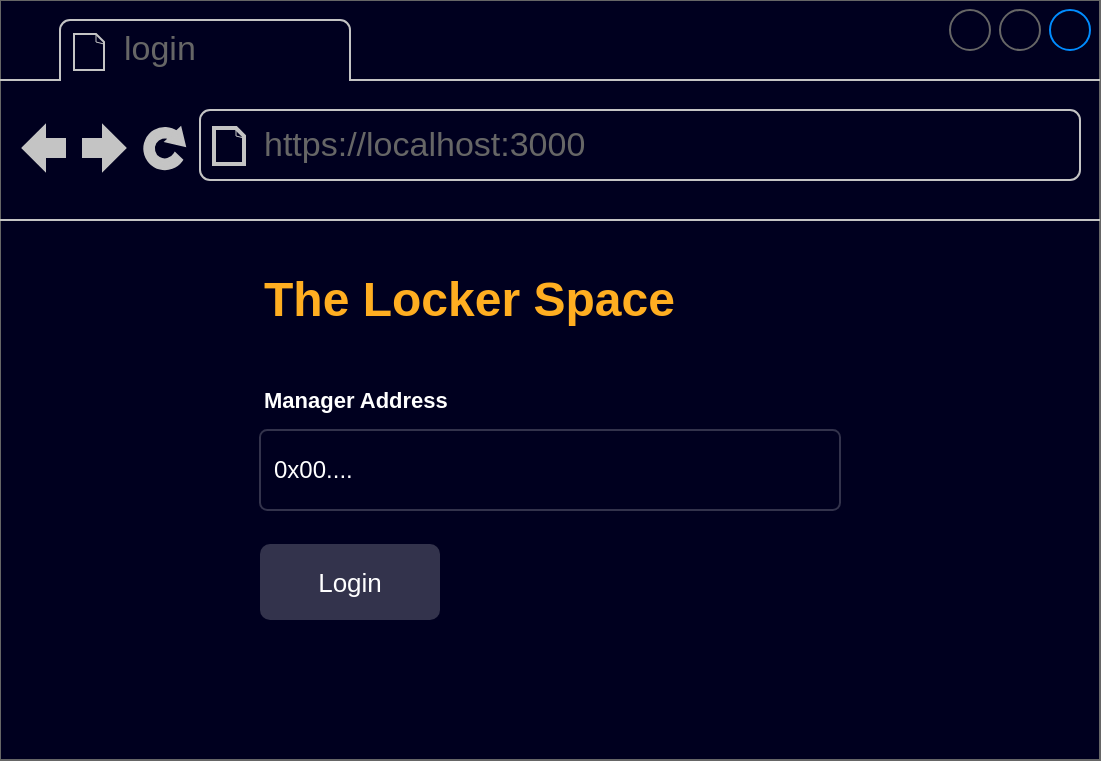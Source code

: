 <mxfile version="22.1.16" type="device" pages="5">
  <diagram name="index.js" id="hxZLNedr09EQV7U13n4c">
    <mxGraphModel dx="794" dy="477" grid="1" gridSize="10" guides="1" tooltips="1" connect="1" arrows="1" fold="1" page="1" pageScale="1" pageWidth="850" pageHeight="1100" math="0" shadow="0">
      <root>
        <mxCell id="0" />
        <mxCell id="1" parent="0" />
        <mxCell id="mJ1AcZ7n1f8XF6Vsi7XW-4" value="" style="strokeWidth=1;shadow=0;dashed=0;align=center;html=1;shape=mxgraph.mockup.containers.browserWindow;rSize=0;strokeColor=none;strokeColor2=#008cff;strokeColor3=#c4c4c4;mainText=,;recursiveResize=0;fillColor=#00001F;" parent="1" vertex="1">
          <mxGeometry x="150" y="170" width="550" height="380" as="geometry" />
        </mxCell>
        <mxCell id="mJ1AcZ7n1f8XF6Vsi7XW-5" value="login" style="strokeWidth=1;shadow=0;dashed=0;align=center;html=1;shape=mxgraph.mockup.containers.anchor;fontSize=17;fontColor=#666666;align=left;whiteSpace=wrap;" parent="mJ1AcZ7n1f8XF6Vsi7XW-4" vertex="1">
          <mxGeometry x="60" y="12" width="110" height="26" as="geometry" />
        </mxCell>
        <mxCell id="mJ1AcZ7n1f8XF6Vsi7XW-6" value="https://localhost:3000" style="strokeWidth=1;shadow=0;dashed=0;align=center;html=1;shape=mxgraph.mockup.containers.anchor;rSize=0;fontSize=17;fontColor=#666666;align=left;" parent="mJ1AcZ7n1f8XF6Vsi7XW-4" vertex="1">
          <mxGeometry x="130" y="60" width="250" height="26" as="geometry" />
        </mxCell>
        <mxCell id="mJ1AcZ7n1f8XF6Vsi7XW-7" value="Manager Address" style="fillColor=none;strokeColor=none;html=1;fontSize=11;fontStyle=0;align=left;fontColor=#FFFFFF;fontStyle=1;fontSize=11" parent="mJ1AcZ7n1f8XF6Vsi7XW-4" vertex="1">
          <mxGeometry x="130" y="190" width="290" height="20" as="geometry" />
        </mxCell>
        <mxCell id="mJ1AcZ7n1f8XF6Vsi7XW-8" value="0x00...." style="rounded=1;arcSize=9;align=left;spacingLeft=5;strokeColor=#FFFFFF;html=1;strokeWidth=1;fontSize=12;fillColor=none;fontColor=#FFFFFF;opacity=20;" parent="mJ1AcZ7n1f8XF6Vsi7XW-4" vertex="1">
          <mxGeometry x="130" y="215" width="290" height="40" as="geometry" />
        </mxCell>
        <mxCell id="mJ1AcZ7n1f8XF6Vsi7XW-9" value="Login" style="html=1;shadow=0;dashed=0;shape=mxgraph.bootstrap.rrect;rSize=5;strokeColor=none;strokeWidth=1;fillColor=#FFFFFF;fontColor=#FFFFFF;whiteSpace=wrap;align=center;verticalAlign=middle;spacingLeft=0;fontStyle=0;fontSize=13;spacing=5;opacity=20;" parent="mJ1AcZ7n1f8XF6Vsi7XW-4" vertex="1">
          <mxGeometry x="130" y="272" width="90" height="38" as="geometry" />
        </mxCell>
        <mxCell id="KTFnL79tJXavO5tvNWph-1" value="The Locker Space" style="text;strokeColor=none;fillColor=none;html=1;fontSize=24;fontStyle=1;verticalAlign=middle;align=left;fontColor=#FFAE21;" parent="mJ1AcZ7n1f8XF6Vsi7XW-4" vertex="1">
          <mxGeometry x="130" y="130" width="290" height="40" as="geometry" />
        </mxCell>
      </root>
    </mxGraphModel>
  </diagram>
  <diagram id="tywdjPm-KutOToyoWnzY" name="space">
    <mxGraphModel dx="794" dy="477" grid="1" gridSize="10" guides="1" tooltips="1" connect="1" arrows="1" fold="1" page="1" pageScale="1" pageWidth="850" pageHeight="1100" math="0" shadow="0">
      <root>
        <mxCell id="0" />
        <mxCell id="1" parent="0" />
        <mxCell id="TI6mC_XLl7isRokq6c59-1" value="" style="strokeWidth=1;shadow=0;dashed=0;align=center;html=1;shape=mxgraph.mockup.containers.browserWindow;rSize=0;strokeColor=none;strokeColor2=#008cff;strokeColor3=#c4c4c4;mainText=,;recursiveResize=0;fillColor=#00001F;movable=1;resizable=1;rotatable=1;deletable=1;editable=1;locked=0;connectable=1;" parent="1" vertex="1">
          <mxGeometry x="93" y="30" width="880" height="500" as="geometry" />
        </mxCell>
        <mxCell id="TI6mC_XLl7isRokq6c59-2" value="Tokens" style="strokeWidth=1;shadow=0;dashed=0;align=center;html=1;shape=mxgraph.mockup.containers.anchor;fontSize=17;fontColor=#666666;align=left;whiteSpace=wrap;" parent="TI6mC_XLl7isRokq6c59-1" vertex="1">
          <mxGeometry x="60" y="12" width="110" height="26" as="geometry" />
        </mxCell>
        <mxCell id="TI6mC_XLl7isRokq6c59-3" value="https://localhost:3000/0x5cBEF4Ea9526F1992061234&lt;font style=&quot;font-size: 16px;&quot;&gt;85121ACcE0AA93091/&lt;/font&gt;tokens" style="strokeWidth=1;shadow=0;dashed=0;align=center;html=1;shape=mxgraph.mockup.containers.anchor;rSize=0;fontSize=17;fontColor=#666666;align=left;" parent="TI6mC_XLl7isRokq6c59-1" vertex="1">
          <mxGeometry x="130" y="60" width="680" height="26" as="geometry" />
        </mxCell>
        <mxCell id="TI6mC_XLl7isRokq6c59-14" value="Locker Space" style="image;html=1;image=img/lib/atlassian/Stride_Logo.svg;fontColor=#FFFFFF;imageBackground=none;" parent="TI6mC_XLl7isRokq6c59-1" vertex="1">
          <mxGeometry x="38" y="125" width="48.42" height="40" as="geometry" />
        </mxCell>
        <mxCell id="TI6mC_XLl7isRokq6c59-17" value="+" style="text;html=1;strokeColor=none;fillColor=#FFFFFF;align=center;verticalAlign=middle;whiteSpace=wrap;rounded=1;gradientColor=none;opacity=20;arcSize=28;glass=0;" parent="TI6mC_XLl7isRokq6c59-1" vertex="1">
          <mxGeometry x="822" y="140" width="36" height="40.63" as="geometry" />
        </mxCell>
        <mxCell id="TI6mC_XLl7isRokq6c59-16" value="Locked Tokens" style="text;html=1;strokeColor=none;fillColor=#FFFFFF;align=center;verticalAlign=middle;whiteSpace=wrap;rounded=1;gradientColor=none;opacity=20;arcSize=50;" parent="TI6mC_XLl7isRokq6c59-1" vertex="1">
          <mxGeometry x="706" y="140" width="110" height="40.63" as="geometry" />
        </mxCell>
        <mxCell id="TI6mC_XLl7isRokq6c59-20" value="" style="html=1;shadow=0;dashed=0;shape=mxgraph.bootstrap.rrect;rSize=5;strokeColor=default;html=1;whiteSpace=wrap;fillColor=none;fontColor=#FFFFFF;verticalAlign=middle;align=left;spacing=20;spacingBottom=0;fontSize=14;opacity=20;" parent="TI6mC_XLl7isRokq6c59-1" vertex="1">
          <mxGeometry x="23" y="220" width="270" height="170" as="geometry" />
        </mxCell>
        <mxCell id="TI6mC_XLl7isRokq6c59-21" value="Escrow" style="html=1;shadow=0;dashed=0;shape=mxgraph.bootstrap.topButton;rSize=5;perimeter=none;whiteSpace=wrap;fillColor=none;strokeColor=none;fontColor=#FFFFFF;resizeWidth=1;fontSize=20;align=left;spacing=20;fontStyle=1" parent="TI6mC_XLl7isRokq6c59-20" vertex="1">
          <mxGeometry width="270" height="30" relative="1" as="geometry">
            <mxPoint y="8" as="offset" />
          </mxGeometry>
        </mxCell>
        <mxCell id="TI6mC_XLl7isRokq6c59-22" value="" style="ellipse;whiteSpace=wrap;html=1;aspect=fixed;fillColor=#a20025;fontColor=#ffffff;strokeColor=#6F0000;" parent="TI6mC_XLl7isRokq6c59-20" vertex="1">
          <mxGeometry x="225" y="11.611" width="21.722" height="21.722" as="geometry" />
        </mxCell>
        <mxCell id="TI6mC_XLl7isRokq6c59-23" value="View Details" style="fillColor=none;strokeColor=none;html=1;fontColor=#FFAE21;align=left;verticalAlign=middle;fontStyle=0;fontSize=12" parent="TI6mC_XLl7isRokq6c59-20" vertex="1">
          <mxGeometry x="20" y="120.389" width="210" height="37.778" as="geometry" />
        </mxCell>
        <mxCell id="TI6mC_XLl7isRokq6c59-24" value="2000 USDT" style="html=1;shadow=0;dashed=0;shape=mxgraph.bootstrap.topButton;rSize=5;perimeter=none;whiteSpace=wrap;fillColor=none;strokeColor=none;fontColor=#FFAE21;resizeWidth=1;fontSize=14;align=left;spacing=20;" parent="TI6mC_XLl7isRokq6c59-20" vertex="1">
          <mxGeometry y="42" width="270" height="28.333" as="geometry" />
        </mxCell>
        <mxCell id="TI6mC_XLl7isRokq6c59-25" value="&lt;br&gt;0x5cBEF4Ea9526F1992061234&lt;br&gt;85&lt;span style=&quot;font-size: 16px;&quot;&gt;121ACcE0AA93091&lt;/span&gt;" style="html=1;shadow=0;dashed=0;shape=mxgraph.bootstrap.topButton;rSize=5;perimeter=none;whiteSpace=wrap;fillColor=none;strokeColor=none;fontColor=#FFFFFF;resizeWidth=1;fontSize=16;align=left;spacing=20;verticalAlign=middle;" parent="TI6mC_XLl7isRokq6c59-20" vertex="1">
          <mxGeometry y="70.333" width="270" height="31.167" as="geometry" />
        </mxCell>
        <mxCell id="TI6mC_XLl7isRokq6c59-26" value="" style="html=1;shadow=0;dashed=0;shape=mxgraph.bootstrap.rrect;rSize=5;strokeColor=default;html=1;whiteSpace=wrap;fillColor=none;fontColor=#FFFFFF;verticalAlign=middle;align=left;spacing=20;spacingBottom=0;fontSize=14;opacity=20;" parent="1" vertex="1">
          <mxGeometry x="401" y="251" width="270" height="170" as="geometry" />
        </mxCell>
        <mxCell id="TI6mC_XLl7isRokq6c59-27" value="Escrow" style="html=1;shadow=0;dashed=0;shape=mxgraph.bootstrap.topButton;rSize=5;perimeter=none;whiteSpace=wrap;fillColor=none;strokeColor=none;fontColor=#FFFFFF;resizeWidth=1;fontSize=20;align=left;spacing=20;fontStyle=1" parent="TI6mC_XLl7isRokq6c59-26" vertex="1">
          <mxGeometry width="270" height="30" relative="1" as="geometry">
            <mxPoint y="8" as="offset" />
          </mxGeometry>
        </mxCell>
        <mxCell id="TI6mC_XLl7isRokq6c59-28" value="" style="ellipse;whiteSpace=wrap;html=1;aspect=fixed;fillColor=#a20025;fontColor=#ffffff;strokeColor=#6F0000;" parent="TI6mC_XLl7isRokq6c59-26" vertex="1">
          <mxGeometry x="225" y="11.611" width="21.722" height="21.722" as="geometry" />
        </mxCell>
        <mxCell id="TI6mC_XLl7isRokq6c59-29" value="View Details" style="fillColor=none;strokeColor=none;html=1;fontColor=#FFAE21;align=left;verticalAlign=middle;fontStyle=0;fontSize=12" parent="TI6mC_XLl7isRokq6c59-26" vertex="1">
          <mxGeometry x="20" y="120.389" width="210" height="37.778" as="geometry" />
        </mxCell>
        <mxCell id="TI6mC_XLl7isRokq6c59-30" value="2000 USDT" style="html=1;shadow=0;dashed=0;shape=mxgraph.bootstrap.topButton;rSize=5;perimeter=none;whiteSpace=wrap;fillColor=none;strokeColor=none;fontColor=#FFAE21;resizeWidth=1;fontSize=14;align=left;spacing=20;" parent="TI6mC_XLl7isRokq6c59-26" vertex="1">
          <mxGeometry y="42" width="270" height="28.333" as="geometry" />
        </mxCell>
        <mxCell id="TI6mC_XLl7isRokq6c59-31" value="&lt;br&gt;0x5cBEF4Ea9526F1992061234&lt;br&gt;85&lt;span style=&quot;font-size: 16px;&quot;&gt;121ACcE0AA93091&lt;/span&gt;" style="html=1;shadow=0;dashed=0;shape=mxgraph.bootstrap.topButton;rSize=5;perimeter=none;whiteSpace=wrap;fillColor=none;strokeColor=none;fontColor=#FFFFFF;resizeWidth=1;fontSize=16;align=left;spacing=20;verticalAlign=middle;" parent="TI6mC_XLl7isRokq6c59-26" vertex="1">
          <mxGeometry y="70.333" width="270" height="31.167" as="geometry" />
        </mxCell>
        <mxCell id="TI6mC_XLl7isRokq6c59-32" value="" style="html=1;shadow=0;dashed=0;shape=mxgraph.bootstrap.rrect;rSize=5;strokeColor=default;html=1;whiteSpace=wrap;fillColor=none;fontColor=#FFFFFF;verticalAlign=middle;align=left;spacing=20;spacingBottom=0;fontSize=14;opacity=20;" parent="1" vertex="1">
          <mxGeometry x="682" y="251" width="270" height="170" as="geometry" />
        </mxCell>
        <mxCell id="TI6mC_XLl7isRokq6c59-33" value="Escrow" style="html=1;shadow=0;dashed=0;shape=mxgraph.bootstrap.topButton;rSize=5;perimeter=none;whiteSpace=wrap;fillColor=none;strokeColor=none;fontColor=#FFFFFF;resizeWidth=1;fontSize=20;align=left;spacing=20;fontStyle=1" parent="TI6mC_XLl7isRokq6c59-32" vertex="1">
          <mxGeometry width="270" height="30" relative="1" as="geometry">
            <mxPoint y="8" as="offset" />
          </mxGeometry>
        </mxCell>
        <mxCell id="TI6mC_XLl7isRokq6c59-34" value="" style="ellipse;whiteSpace=wrap;html=1;aspect=fixed;fillColor=#a20025;fontColor=#ffffff;strokeColor=#6F0000;" parent="TI6mC_XLl7isRokq6c59-32" vertex="1">
          <mxGeometry x="225" y="11.611" width="21.722" height="21.722" as="geometry" />
        </mxCell>
        <mxCell id="TI6mC_XLl7isRokq6c59-35" value="View Details" style="fillColor=none;strokeColor=none;html=1;fontColor=#FFAE21;align=left;verticalAlign=middle;fontStyle=0;fontSize=12" parent="TI6mC_XLl7isRokq6c59-32" vertex="1">
          <mxGeometry x="20" y="120.389" width="210" height="37.778" as="geometry" />
        </mxCell>
        <mxCell id="TI6mC_XLl7isRokq6c59-36" value="2000 USDT" style="html=1;shadow=0;dashed=0;shape=mxgraph.bootstrap.topButton;rSize=5;perimeter=none;whiteSpace=wrap;fillColor=none;strokeColor=none;fontColor=#FFAE21;resizeWidth=1;fontSize=14;align=left;spacing=20;" parent="TI6mC_XLl7isRokq6c59-32" vertex="1">
          <mxGeometry y="42" width="270" height="28.333" as="geometry" />
        </mxCell>
        <mxCell id="TI6mC_XLl7isRokq6c59-37" value="&lt;br&gt;0x5cBEF4Ea9526F1992061234&lt;br&gt;85&lt;span style=&quot;font-size: 16px;&quot;&gt;121ACcE0AA93091&lt;/span&gt;" style="html=1;shadow=0;dashed=0;shape=mxgraph.bootstrap.topButton;rSize=5;perimeter=none;whiteSpace=wrap;fillColor=none;strokeColor=none;fontColor=#FFFFFF;resizeWidth=1;fontSize=16;align=left;spacing=20;verticalAlign=middle;" parent="TI6mC_XLl7isRokq6c59-32" vertex="1">
          <mxGeometry y="70.333" width="270" height="31.167" as="geometry" />
        </mxCell>
      </root>
    </mxGraphModel>
  </diagram>
  <diagram id="qeQEIblAW2mEnK2UOYfr" name="TokenDetails">
    <mxGraphModel dx="1884" dy="477" grid="1" gridSize="10" guides="1" tooltips="1" connect="1" arrows="1" fold="1" page="1" pageScale="1" pageWidth="850" pageHeight="1100" math="0" shadow="0">
      <root>
        <mxCell id="0" />
        <mxCell id="1" parent="0" />
        <mxCell id="GUpgTRwl1or-V8zJ85IE-1" value="" style="strokeWidth=1;shadow=0;dashed=0;align=center;html=1;shape=mxgraph.mockup.containers.browserWindow;rSize=0;strokeColor=none;strokeColor2=#008cff;strokeColor3=#c4c4c4;mainText=,;recursiveResize=0;fillColor=#00001F;movable=1;resizable=1;rotatable=1;deletable=1;editable=1;locked=0;connectable=1;" parent="1" vertex="1">
          <mxGeometry x="-20" y="20" width="880" height="500" as="geometry" />
        </mxCell>
        <mxCell id="GUpgTRwl1or-V8zJ85IE-2" value="Token Details" style="strokeWidth=1;shadow=0;dashed=0;align=center;html=1;shape=mxgraph.mockup.containers.anchor;fontSize=17;fontColor=#666666;align=left;whiteSpace=wrap;" parent="GUpgTRwl1or-V8zJ85IE-1" vertex="1">
          <mxGeometry x="60" y="12" width="110" height="26" as="geometry" />
        </mxCell>
        <mxCell id="GUpgTRwl1or-V8zJ85IE-3" value="https://localhost:3000/0x5cBEF4Ea9526F1992061234&lt;font style=&quot;font-size: 16px;&quot;&gt;85121ACcE0AA93091&lt;/font&gt;/tokens/0x...." style="strokeWidth=1;shadow=0;dashed=0;align=center;html=1;shape=mxgraph.mockup.containers.anchor;rSize=0;fontSize=17;fontColor=#666666;align=left;" parent="GUpgTRwl1or-V8zJ85IE-1" vertex="1">
          <mxGeometry x="130" y="60" width="720" height="26" as="geometry" />
        </mxCell>
        <mxCell id="GUpgTRwl1or-V8zJ85IE-4" value="Locker Space" style="image;html=1;image=img/lib/atlassian/Stride_Logo.svg;fontColor=#FFFFFF;" parent="GUpgTRwl1or-V8zJ85IE-1" vertex="1">
          <mxGeometry x="38" y="125" width="48.42" height="40" as="geometry" />
        </mxCell>
        <mxCell id="GUpgTRwl1or-V8zJ85IE-5" value="+" style="text;html=1;strokeColor=none;fillColor=#FFFFFF;align=center;verticalAlign=middle;whiteSpace=wrap;rounded=1;gradientColor=none;opacity=20;arcSize=28;glass=0;" parent="GUpgTRwl1or-V8zJ85IE-1" vertex="1">
          <mxGeometry x="822" y="140" width="36" height="40.63" as="geometry" />
        </mxCell>
        <mxCell id="GUpgTRwl1or-V8zJ85IE-6" value="Locked Tokens" style="text;html=1;strokeColor=none;fillColor=#FFFFFF;align=center;verticalAlign=middle;whiteSpace=wrap;rounded=1;gradientColor=none;opacity=20;arcSize=50;" parent="GUpgTRwl1or-V8zJ85IE-1" vertex="1">
          <mxGeometry x="706" y="140" width="110" height="40.63" as="geometry" />
        </mxCell>
        <mxCell id="7uWGHlObzRZmvIMEpOYB-1" value="Escrow" style="text;strokeColor=none;fillColor=none;html=1;fontSize=24;fontStyle=1;verticalAlign=middle;align=left;" parent="GUpgTRwl1or-V8zJ85IE-1" vertex="1">
          <mxGeometry x="30" y="210" width="100" height="40" as="geometry" />
        </mxCell>
        <mxCell id="7uWGHlObzRZmvIMEpOYB-3" value="&lt;br style=&quot;font-size: 16px;&quot;&gt;0x5cBEF4Ea9526F1992061234&lt;font style=&quot;font-size: 12px;&quot;&gt;&lt;span style=&quot;&quot;&gt;85&lt;/span&gt;&lt;span style=&quot;&quot;&gt;121ACcE0AA93091&lt;/span&gt;&lt;/font&gt;" style="text;html=1;strokeColor=none;fillColor=none;align=left;verticalAlign=bottom;whiteSpace=wrap;rounded=0;fontColor=#FFAE21;fontStyle=4" parent="GUpgTRwl1or-V8zJ85IE-1" vertex="1">
          <mxGeometry x="30" y="252" width="300" height="19" as="geometry" />
        </mxCell>
        <mxCell id="OTm-kFBAGf20pEPoKUV9-1" value="" style="ellipse;whiteSpace=wrap;html=1;aspect=fixed;fillColor=#a20025;fontColor=#ffffff;strokeColor=#6F0000;" parent="GUpgTRwl1or-V8zJ85IE-1" vertex="1">
          <mxGeometry x="145.14" y="219.14" width="21.722" height="21.722" as="geometry" />
        </mxCell>
        <mxCell id="OTm-kFBAGf20pEPoKUV9-4" value="" style="line;strokeWidth=1;fillColor=none;align=left;verticalAlign=middle;spacingTop=-1;spacingLeft=3;spacingRight=3;rotatable=0;labelPosition=right;points=[];portConstraint=eastwest;strokeColor=default;labelBackgroundColor=#FFFFFF;fillStyle=solid;opacity=10;" parent="GUpgTRwl1or-V8zJ85IE-1" vertex="1">
          <mxGeometry x="13" y="279" width="850" height="8" as="geometry" />
        </mxCell>
        <mxCell id="lM9OCe2U8Z9D9xqIR0fV-3" value="Lockdown Date" style="text;html=1;strokeColor=none;fillColor=none;align=left;verticalAlign=middle;whiteSpace=wrap;rounded=0;" parent="GUpgTRwl1or-V8zJ85IE-1" vertex="1">
          <mxGeometry x="740.21" y="310" width="98.79" height="19" as="geometry" />
        </mxCell>
        <mxCell id="lM9OCe2U8Z9D9xqIR0fV-4" value="&lt;font color=&quot;#ffffff&quot;&gt;23rd&lt;/font&gt; &lt;font color=&quot;#ffffff&quot;&gt;Oct&lt;/font&gt; 2023" style="text;html=1;strokeColor=none;fillColor=none;align=left;verticalAlign=bottom;whiteSpace=wrap;rounded=0;fontColor=#FFAE21;fontStyle=1;fontSize=16;" parent="GUpgTRwl1or-V8zJ85IE-1" vertex="1">
          <mxGeometry x="740" y="330" width="120" height="22" as="geometry" />
        </mxCell>
        <mxCell id="MB8tP_47_HcvZSrb_5FQ-1" value="Release Fund" style="text;html=1;strokeColor=none;fillColor=#FFFFFF;align=center;verticalAlign=middle;whiteSpace=wrap;rounded=1;gradientColor=none;opacity=20;arcSize=12;" parent="GUpgTRwl1or-V8zJ85IE-1" vertex="1">
          <mxGeometry x="30" y="440" width="110" height="40.63" as="geometry" />
        </mxCell>
        <mxCell id="OTm-kFBAGf20pEPoKUV9-2" value="Beneficiary" style="text;html=1;strokeColor=none;fillColor=none;align=left;verticalAlign=middle;whiteSpace=wrap;rounded=0;" parent="1" vertex="1">
          <mxGeometry x="10" y="324" width="57.79" height="19" as="geometry" />
        </mxCell>
        <mxCell id="OTm-kFBAGf20pEPoKUV9-3" value="&lt;br style=&quot;font-size: 16px;&quot;&gt;0x5cBEF4Ea9526F1992061234&lt;font style=&quot;font-size: 16px;&quot;&gt;&lt;span style=&quot;font-size: 16px;&quot;&gt;85&lt;/span&gt;&lt;span style=&quot;font-size: 16px;&quot;&gt;121ACcE0AA93091&lt;/span&gt;&lt;/font&gt;" style="text;html=1;strokeColor=none;fillColor=none;align=left;verticalAlign=bottom;whiteSpace=wrap;rounded=0;fontColor=#FFAE21;fontStyle=4;fontSize=16;" parent="1" vertex="1">
          <mxGeometry x="9.79" y="343" width="390.21" height="27" as="geometry" />
        </mxCell>
        <mxCell id="OTm-kFBAGf20pEPoKUV9-7" value="2,000 &lt;font color=&quot;#ffffff&quot;&gt;USDT&lt;/font&gt;" style="text;html=1;strokeColor=none;fillColor=none;align=center;verticalAlign=bottom;whiteSpace=wrap;rounded=0;fontColor=#FFAE21;fontStyle=1;spacing=2;fontSize=20;" parent="1" vertex="1">
          <mxGeometry x="712.79" y="252" width="129.21" height="38" as="geometry" />
        </mxCell>
        <mxCell id="lM9OCe2U8Z9D9xqIR0fV-1" value="Lockdown Period" style="text;html=1;strokeColor=none;fillColor=none;align=left;verticalAlign=middle;whiteSpace=wrap;rounded=0;" parent="1" vertex="1">
          <mxGeometry x="11.21" y="389" width="98.79" height="19" as="geometry" />
        </mxCell>
        <mxCell id="lM9OCe2U8Z9D9xqIR0fV-2" value="60 &lt;font color=&quot;#ffffff&quot;&gt;Days&lt;/font&gt;" style="text;html=1;strokeColor=none;fillColor=none;align=left;verticalAlign=bottom;whiteSpace=wrap;rounded=0;fontColor=#FFAE21;fontStyle=1;fontSize=16;" parent="1" vertex="1">
          <mxGeometry x="11" y="409" width="79" height="22" as="geometry" />
        </mxCell>
        <mxCell id="lM9OCe2U8Z9D9xqIR0fV-5" value="Remaining Period" style="text;html=1;strokeColor=none;fillColor=none;align=left;verticalAlign=middle;whiteSpace=wrap;rounded=0;" parent="1" vertex="1">
          <mxGeometry x="719.21" y="389" width="98.79" height="19" as="geometry" />
        </mxCell>
        <mxCell id="lM9OCe2U8Z9D9xqIR0fV-6" value="25&amp;nbsp;&lt;font color=&quot;#ffffff&quot;&gt;Days&lt;/font&gt;" style="text;html=1;strokeColor=none;fillColor=none;align=left;verticalAlign=bottom;whiteSpace=wrap;rounded=0;fontColor=#FFAE21;fontStyle=1;fontSize=16;" parent="1" vertex="1">
          <mxGeometry x="719" y="409" width="79" height="22" as="geometry" />
        </mxCell>
      </root>
    </mxGraphModel>
  </diagram>
  <diagram id="bIJG8pYpn260pAIr-25P" name="Lock Token">
    <mxGraphModel dx="1644" dy="477" grid="1" gridSize="10" guides="1" tooltips="1" connect="1" arrows="1" fold="1" page="1" pageScale="1" pageWidth="850" pageHeight="1100" math="0" shadow="0">
      <root>
        <mxCell id="0" />
        <mxCell id="1" parent="0" />
        <mxCell id="T5kQ60zvlCqLJwJ0YN6l-1" value="" style="strokeWidth=1;shadow=0;dashed=0;align=center;html=1;shape=mxgraph.mockup.containers.browserWindow;rSize=0;strokeColor=none;strokeColor2=#008cff;strokeColor3=#c4c4c4;mainText=,;recursiveResize=0;fillColor=#00001F;movable=1;resizable=1;rotatable=1;deletable=1;editable=1;locked=0;connectable=1;" parent="1" vertex="1">
          <mxGeometry x="-20" y="20" width="880" height="575" as="geometry" />
        </mxCell>
        <mxCell id="T5kQ60zvlCqLJwJ0YN6l-2" value="Token Details" style="strokeWidth=1;shadow=0;dashed=0;align=center;html=1;shape=mxgraph.mockup.containers.anchor;fontSize=17;fontColor=#666666;align=left;whiteSpace=wrap;" parent="T5kQ60zvlCqLJwJ0YN6l-1" vertex="1">
          <mxGeometry x="60" y="12" width="110" height="26" as="geometry" />
        </mxCell>
        <mxCell id="T5kQ60zvlCqLJwJ0YN6l-3" value="https://localhost:3000/0x5cBEF4Ea9526F1992061234&lt;font style=&quot;font-size: 16px;&quot;&gt;85121ACcE0AA93091&lt;/font&gt;/tokens/0x...." style="strokeWidth=1;shadow=0;dashed=0;align=center;html=1;shape=mxgraph.mockup.containers.anchor;rSize=0;fontSize=17;fontColor=#666666;align=left;" parent="T5kQ60zvlCqLJwJ0YN6l-1" vertex="1">
          <mxGeometry x="130" y="60" width="720" height="26" as="geometry" />
        </mxCell>
        <mxCell id="T5kQ60zvlCqLJwJ0YN6l-4" value="Locker Space" style="image;html=1;image=img/lib/atlassian/Stride_Logo.svg;fontColor=#FFFFFF;" parent="T5kQ60zvlCqLJwJ0YN6l-1" vertex="1">
          <mxGeometry x="38" y="125" width="48.42" height="40" as="geometry" />
        </mxCell>
        <mxCell id="T5kQ60zvlCqLJwJ0YN6l-5" value="+" style="text;html=1;strokeColor=none;fillColor=#FFFFFF;align=center;verticalAlign=middle;whiteSpace=wrap;rounded=1;gradientColor=none;opacity=20;arcSize=28;glass=0;" parent="T5kQ60zvlCqLJwJ0YN6l-1" vertex="1">
          <mxGeometry x="822" y="140" width="36" height="40.63" as="geometry" />
        </mxCell>
        <mxCell id="T5kQ60zvlCqLJwJ0YN6l-6" value="Locked Tokens" style="text;html=1;strokeColor=none;fillColor=#FFFFFF;align=center;verticalAlign=middle;whiteSpace=wrap;rounded=1;gradientColor=none;opacity=20;arcSize=50;" parent="T5kQ60zvlCqLJwJ0YN6l-1" vertex="1">
          <mxGeometry x="706" y="140" width="110" height="40.63" as="geometry" />
        </mxCell>
        <mxCell id="T5kQ60zvlCqLJwJ0YN6l-14" value="Token Address" style="fillColor=none;strokeColor=none;html=1;fontSize=11;fontStyle=0;align=left;fontColor=#FFFFFF;fontStyle=1;fontSize=11" parent="T5kQ60zvlCqLJwJ0YN6l-1" vertex="1">
          <mxGeometry x="458" y="281" width="107" height="20" as="geometry" />
        </mxCell>
        <mxCell id="T5kQ60zvlCqLJwJ0YN6l-15" value="0x00...." style="rounded=1;arcSize=9;align=left;spacingLeft=5;strokeColor=#FFFFFF;html=1;strokeWidth=1;fontSize=12;fillColor=none;fontColor=#FFFFFF;opacity=20;textOpacity=20;" parent="T5kQ60zvlCqLJwJ0YN6l-1" vertex="1">
          <mxGeometry x="458" y="303" width="384" height="40" as="geometry" />
        </mxCell>
        <mxCell id="T5kQ60zvlCqLJwJ0YN6l-17" value="" style="rounded=1;arcSize=9;fillColor=none;strokeColor=#FFFFFF;html=1;strokeWidth=1;spacingLeft=30;fontColor=#000000;align=left;opacity=20;" parent="T5kQ60zvlCqLJwJ0YN6l-1" vertex="1">
          <mxGeometry x="45" y="302" width="384" height="42" as="geometry" />
        </mxCell>
        <mxCell id="T5kQ60zvlCqLJwJ0YN6l-18" value="" style="shape=step;whiteSpace=wrap;html=1;rounded=0;strokeColor=none;strokeWidth=2;fillColor=#FFAE21;gradientColor=none;fontFamily=Verdana;fontSize=14;fontColor=#000000;align=left;direction=south;size=0.65;" parent="T5kQ60zvlCqLJwJ0YN6l-17" vertex="1">
          <mxGeometry x="1" y="0.5" width="10" height="7" relative="1" as="geometry">
            <mxPoint x="-24" y="-3" as="offset" />
          </mxGeometry>
        </mxCell>
        <mxCell id="T5kQ60zvlCqLJwJ0YN6l-23" value="Select Token" style="text;html=1;strokeColor=none;fillColor=none;align=left;verticalAlign=middle;whiteSpace=wrap;rounded=0;textOpacity=20;" parent="T5kQ60zvlCqLJwJ0YN6l-17" vertex="1">
          <mxGeometry x="7.008" y="6" width="122.285" height="30" as="geometry" />
        </mxCell>
        <mxCell id="T5kQ60zvlCqLJwJ0YN6l-24" value="Token" style="fillColor=none;strokeColor=none;html=1;fontSize=11;fontStyle=0;align=left;fontColor=#FFFFFF;fontStyle=1;fontSize=11" parent="1" vertex="1">
          <mxGeometry x="25" y="300" width="107" height="20" as="geometry" />
        </mxCell>
        <mxCell id="T5kQ60zvlCqLJwJ0YN6l-25" value="Title" style="fillColor=none;strokeColor=none;html=1;fontSize=11;fontStyle=0;align=left;fontColor=#FFFFFF;fontStyle=1;fontSize=11" parent="1" vertex="1">
          <mxGeometry x="25" y="373" width="107" height="20" as="geometry" />
        </mxCell>
        <mxCell id="T5kQ60zvlCqLJwJ0YN6l-26" value="E.g Salary or Escrow etc..." style="rounded=1;arcSize=9;align=left;spacingLeft=5;strokeColor=#FFFFFF;html=1;strokeWidth=1;fontSize=12;fillColor=none;fontColor=#FFFFFF;opacity=20;textOpacity=20;" parent="1" vertex="1">
          <mxGeometry x="25" y="395" width="384" height="40" as="geometry" />
        </mxCell>
        <mxCell id="T5kQ60zvlCqLJwJ0YN6l-29" value="Lock a Token" style="text;strokeColor=none;fillColor=none;html=1;fontSize=24;fontStyle=1;verticalAlign=middle;align=left;" parent="1" vertex="1">
          <mxGeometry x="25" y="230" width="795" height="40" as="geometry" />
        </mxCell>
        <mxCell id="T5kQ60zvlCqLJwJ0YN6l-30" value="Beneficiary" style="fillColor=none;strokeColor=none;html=1;fontSize=11;fontStyle=0;align=left;fontColor=#FFFFFF;fontStyle=1;fontSize=11" parent="1" vertex="1">
          <mxGeometry x="439" y="373" width="107" height="20" as="geometry" />
        </mxCell>
        <mxCell id="T5kQ60zvlCqLJwJ0YN6l-31" value="E.g Salary or Escrow etc..." style="rounded=1;arcSize=9;align=left;spacingLeft=5;strokeColor=#FFFFFF;html=1;strokeWidth=1;fontSize=12;fillColor=none;fontColor=#FFFFFF;opacity=20;textOpacity=20;" parent="1" vertex="1">
          <mxGeometry x="439" y="395" width="384" height="40" as="geometry" />
        </mxCell>
        <mxCell id="Tm1CTEpuATz4Bj6gxFyl-1" value="Amount" style="fillColor=none;strokeColor=none;html=1;fontSize=11;fontStyle=0;align=left;fontColor=#FFFFFF;fontStyle=1;fontSize=11" parent="1" vertex="1">
          <mxGeometry x="25" y="450" width="108" height="20" as="geometry" />
        </mxCell>
        <mxCell id="Tm1CTEpuATz4Bj6gxFyl-2" value="E.g 2000 or 500 etc" style="rounded=1;arcSize=9;align=left;spacingLeft=5;strokeColor=#FFFFFF;html=1;strokeWidth=1;fontSize=12;fillColor=none;fontColor=#FFFFFF;opacity=20;textOpacity=20;" parent="1" vertex="1">
          <mxGeometry x="25" y="472" width="385" height="40" as="geometry" />
        </mxCell>
        <mxCell id="Tm1CTEpuATz4Bj6gxFyl-3" value="Lockdown Period (Days)" style="fillColor=none;strokeColor=none;html=1;fontSize=11;fontStyle=0;align=left;fontColor=#FFFFFF;fontStyle=1;fontSize=11" parent="1" vertex="1">
          <mxGeometry x="440" y="450" width="107" height="20" as="geometry" />
        </mxCell>
        <mxCell id="Tm1CTEpuATz4Bj6gxFyl-4" value="E.g 1, 7, 30, 60..." style="rounded=1;arcSize=9;align=left;spacingLeft=5;strokeColor=#FFFFFF;html=1;strokeWidth=1;fontSize=12;fillColor=none;fontColor=#FFFFFF;opacity=20;textOpacity=20;" parent="1" vertex="1">
          <mxGeometry x="440" y="472" width="384" height="40" as="geometry" />
        </mxCell>
        <mxCell id="PfeDDVkX_D8traGbSDpB-1" value="Lock Fund" style="text;html=1;strokeColor=none;fillColor=#FFFFFF;align=center;verticalAlign=middle;whiteSpace=wrap;rounded=1;gradientColor=none;opacity=20;arcSize=12;" parent="1" vertex="1">
          <mxGeometry x="26" y="525" width="110" height="40.63" as="geometry" />
        </mxCell>
      </root>
    </mxGraphModel>
  </diagram>
  <diagram id="Wsv-zohpCkPiv8jiCmYN" name="Routes">
    <mxGraphModel dx="1964" dy="656" grid="1" gridSize="10" guides="1" tooltips="1" connect="1" arrows="1" fold="1" page="1" pageScale="1" pageWidth="850" pageHeight="1100" math="0" shadow="0">
      <root>
        <mxCell id="0" />
        <mxCell id="1" parent="0" />
        <mxCell id="DnTANv_RaUk5CGLboCPG-28" value="Routes" style="shape=table;startSize=50;container=1;collapsible=0;childLayout=tableLayout;strokeColor=default;fontSize=20;" parent="1" vertex="1">
          <mxGeometry x="-210" y="60" width="900" height="276" as="geometry" />
        </mxCell>
        <mxCell id="DnTANv_RaUk5CGLboCPG-29" value="" style="shape=tableRow;horizontal=0;startSize=0;swimlaneHead=0;swimlaneBody=0;strokeColor=inherit;top=0;left=0;bottom=0;right=0;collapsible=0;dropTarget=0;fillColor=none;points=[[0,0.5],[1,0.5]];portConstraint=eastwest;fontSize=16;" parent="DnTANv_RaUk5CGLboCPG-28" vertex="1">
          <mxGeometry y="50" width="900" height="56" as="geometry" />
        </mxCell>
        <mxCell id="DnTANv_RaUk5CGLboCPG-30" value="/" style="shape=partialRectangle;html=1;whiteSpace=wrap;connectable=0;strokeColor=inherit;overflow=hidden;fillColor=none;top=0;left=0;bottom=0;right=0;pointerEvents=1;fontSize=18;" parent="DnTANv_RaUk5CGLboCPG-29" vertex="1">
          <mxGeometry width="335" height="56" as="geometry">
            <mxRectangle width="335" height="56" as="alternateBounds" />
          </mxGeometry>
        </mxCell>
        <mxCell id="DnTANv_RaUk5CGLboCPG-31" value="index.js" style="shape=partialRectangle;html=1;whiteSpace=wrap;connectable=0;strokeColor=inherit;overflow=hidden;fillColor=none;top=0;left=0;bottom=0;right=0;pointerEvents=1;fontSize=16;" parent="DnTANv_RaUk5CGLboCPG-29" vertex="1">
          <mxGeometry x="335" width="235" height="56" as="geometry">
            <mxRectangle width="235" height="56" as="alternateBounds" />
          </mxGeometry>
        </mxCell>
        <mxCell id="DnTANv_RaUk5CGLboCPG-32" value="Login Page" style="shape=partialRectangle;html=1;whiteSpace=wrap;connectable=0;strokeColor=inherit;overflow=hidden;fillColor=none;top=0;left=0;bottom=0;right=0;pointerEvents=1;fontSize=16;" parent="DnTANv_RaUk5CGLboCPG-29" vertex="1">
          <mxGeometry x="570" width="330" height="56" as="geometry">
            <mxRectangle width="330" height="56" as="alternateBounds" />
          </mxGeometry>
        </mxCell>
        <mxCell id="DnTANv_RaUk5CGLboCPG-33" value="" style="shape=tableRow;horizontal=0;startSize=0;swimlaneHead=0;swimlaneBody=0;strokeColor=inherit;top=0;left=0;bottom=0;right=0;collapsible=0;dropTarget=0;fillColor=none;points=[[0,0.5],[1,0.5]];portConstraint=eastwest;fontSize=16;" parent="DnTANv_RaUk5CGLboCPG-28" vertex="1">
          <mxGeometry y="106" width="900" height="58" as="geometry" />
        </mxCell>
        <mxCell id="DnTANv_RaUk5CGLboCPG-34" value="/[manager]/tokens" style="shape=partialRectangle;html=1;whiteSpace=wrap;connectable=0;strokeColor=inherit;overflow=hidden;fillColor=none;top=0;left=0;bottom=0;right=0;pointerEvents=1;fontSize=18;" parent="DnTANv_RaUk5CGLboCPG-33" vertex="1">
          <mxGeometry width="335" height="58" as="geometry">
            <mxRectangle width="335" height="58" as="alternateBounds" />
          </mxGeometry>
        </mxCell>
        <mxCell id="DnTANv_RaUk5CGLboCPG-35" value="[manager]/index.js" style="shape=partialRectangle;html=1;whiteSpace=wrap;connectable=0;strokeColor=inherit;overflow=hidden;fillColor=none;top=0;left=0;bottom=0;right=0;pointerEvents=1;fontSize=16;" parent="DnTANv_RaUk5CGLboCPG-33" vertex="1">
          <mxGeometry x="335" width="235" height="58" as="geometry">
            <mxRectangle width="235" height="58" as="alternateBounds" />
          </mxGeometry>
        </mxCell>
        <mxCell id="DnTANv_RaUk5CGLboCPG-36" value="Home Page. &lt;br&gt;Displays all locked tokens by this manager" style="shape=partialRectangle;html=1;whiteSpace=wrap;connectable=0;strokeColor=inherit;overflow=hidden;fillColor=none;top=0;left=0;bottom=0;right=0;pointerEvents=1;fontSize=16;" parent="DnTANv_RaUk5CGLboCPG-33" vertex="1">
          <mxGeometry x="570" width="330" height="58" as="geometry">
            <mxRectangle width="330" height="58" as="alternateBounds" />
          </mxGeometry>
        </mxCell>
        <mxCell id="4YmZv9fcDCtqBSnInkIV-1" value="" style="shape=tableRow;horizontal=0;startSize=0;swimlaneHead=0;swimlaneBody=0;strokeColor=inherit;top=0;left=0;bottom=0;right=0;collapsible=0;dropTarget=0;fillColor=none;points=[[0,0.5],[1,0.5]];portConstraint=eastwest;fontSize=16;" parent="DnTANv_RaUk5CGLboCPG-28" vertex="1">
          <mxGeometry y="164" width="900" height="56" as="geometry" />
        </mxCell>
        <mxCell id="4YmZv9fcDCtqBSnInkIV-2" value="/[manager]/tokens/new" style="shape=partialRectangle;html=1;whiteSpace=wrap;connectable=0;strokeColor=inherit;overflow=hidden;fillColor=none;top=0;left=0;bottom=0;right=0;pointerEvents=1;fontSize=18;" parent="4YmZv9fcDCtqBSnInkIV-1" vertex="1">
          <mxGeometry width="335" height="56" as="geometry">
            <mxRectangle width="335" height="56" as="alternateBounds" />
          </mxGeometry>
        </mxCell>
        <mxCell id="4YmZv9fcDCtqBSnInkIV-3" value="[manager]/tokens/new/index.js" style="shape=partialRectangle;html=1;whiteSpace=wrap;connectable=0;strokeColor=inherit;overflow=hidden;fillColor=none;top=0;left=0;bottom=0;right=0;pointerEvents=1;fontSize=16;" parent="4YmZv9fcDCtqBSnInkIV-1" vertex="1">
          <mxGeometry x="335" width="235" height="56" as="geometry">
            <mxRectangle width="235" height="56" as="alternateBounds" />
          </mxGeometry>
        </mxCell>
        <mxCell id="4YmZv9fcDCtqBSnInkIV-4" value="Lock new token page" style="shape=partialRectangle;html=1;whiteSpace=wrap;connectable=0;strokeColor=inherit;overflow=hidden;fillColor=none;top=0;left=0;bottom=0;right=0;pointerEvents=1;fontSize=16;" parent="4YmZv9fcDCtqBSnInkIV-1" vertex="1">
          <mxGeometry x="570" width="330" height="56" as="geometry">
            <mxRectangle width="330" height="56" as="alternateBounds" />
          </mxGeometry>
        </mxCell>
        <mxCell id="DnTANv_RaUk5CGLboCPG-37" value="" style="shape=tableRow;horizontal=0;startSize=0;swimlaneHead=0;swimlaneBody=0;strokeColor=inherit;top=0;left=0;bottom=0;right=0;collapsible=0;dropTarget=0;fillColor=none;points=[[0,0.5],[1,0.5]];portConstraint=eastwest;fontSize=16;" parent="DnTANv_RaUk5CGLboCPG-28" vertex="1">
          <mxGeometry y="220" width="900" height="56" as="geometry" />
        </mxCell>
        <mxCell id="DnTANv_RaUk5CGLboCPG-38" value="/[manager]/tokens/[token]" style="shape=partialRectangle;html=1;whiteSpace=wrap;connectable=0;strokeColor=inherit;overflow=hidden;fillColor=none;top=0;left=0;bottom=0;right=0;pointerEvents=1;fontSize=18;" parent="DnTANv_RaUk5CGLboCPG-37" vertex="1">
          <mxGeometry width="335" height="56" as="geometry">
            <mxRectangle width="335" height="56" as="alternateBounds" />
          </mxGeometry>
        </mxCell>
        <mxCell id="DnTANv_RaUk5CGLboCPG-39" value="[token]/index.js" style="shape=partialRectangle;html=1;whiteSpace=wrap;connectable=0;strokeColor=inherit;overflow=hidden;fillColor=none;top=0;left=0;bottom=0;right=0;pointerEvents=1;fontSize=16;" parent="DnTANv_RaUk5CGLboCPG-37" vertex="1">
          <mxGeometry x="335" width="235" height="56" as="geometry">
            <mxRectangle width="235" height="56" as="alternateBounds" />
          </mxGeometry>
        </mxCell>
        <mxCell id="DnTANv_RaUk5CGLboCPG-40" value="View token details page" style="shape=partialRectangle;html=1;whiteSpace=wrap;connectable=0;strokeColor=inherit;overflow=hidden;fillColor=none;top=0;left=0;bottom=0;right=0;pointerEvents=1;fontSize=16;" parent="DnTANv_RaUk5CGLboCPG-37" vertex="1">
          <mxGeometry x="570" width="330" height="56" as="geometry">
            <mxRectangle width="330" height="56" as="alternateBounds" />
          </mxGeometry>
        </mxCell>
      </root>
    </mxGraphModel>
  </diagram>
</mxfile>
